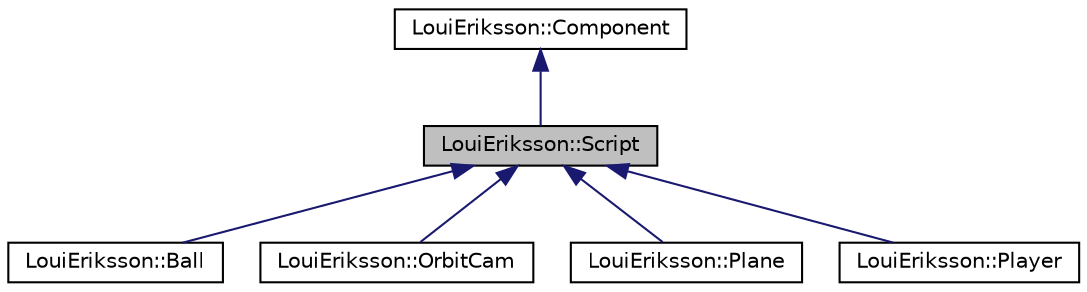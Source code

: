 digraph "LouiEriksson::Script"
{
 // LATEX_PDF_SIZE
  edge [fontname="Helvetica",fontsize="10",labelfontname="Helvetica",labelfontsize="10"];
  node [fontname="Helvetica",fontsize="10",shape=record];
  Node1 [label="LouiEriksson::Script",height=0.2,width=0.4,color="black", fillcolor="grey75", style="filled", fontcolor="black",tooltip="Base class to be inherited by scriptable types."];
  Node2 -> Node1 [dir="back",color="midnightblue",fontsize="10",style="solid",fontname="Helvetica"];
  Node2 [label="LouiEriksson::Component",height=0.2,width=0.4,color="black", fillcolor="white", style="filled",URL="$class_loui_eriksson_1_1_component.html",tooltip="Represents a Component which can be attached to a GameObject."];
  Node1 -> Node3 [dir="back",color="midnightblue",fontsize="10",style="solid",fontname="Helvetica"];
  Node3 [label="LouiEriksson::Ball",height=0.2,width=0.4,color="black", fillcolor="white", style="filled",URL="$class_loui_eriksson_1_1_ball.html",tooltip="Ball object with Rigidbody physics."];
  Node1 -> Node4 [dir="back",color="midnightblue",fontsize="10",style="solid",fontname="Helvetica"];
  Node4 [label="LouiEriksson::OrbitCam",height=0.2,width=0.4,color="black", fillcolor="white", style="filled",URL="$class_loui_eriksson_1_1_orbit_cam.html",tooltip="Camera that orbits a target."];
  Node1 -> Node5 [dir="back",color="midnightblue",fontsize="10",style="solid",fontname="Helvetica"];
  Node5 [label="LouiEriksson::Plane",height=0.2,width=0.4,color="black", fillcolor="white", style="filled",URL="$class_loui_eriksson_1_1_plane.html",tooltip="A Plane with Collision."];
  Node1 -> Node6 [dir="back",color="midnightblue",fontsize="10",style="solid",fontname="Helvetica"];
  Node6 [label="LouiEriksson::Player",height=0.2,width=0.4,color="black", fillcolor="white", style="filled",URL="$class_loui_eriksson_1_1_player.html",tooltip=" "];
}
